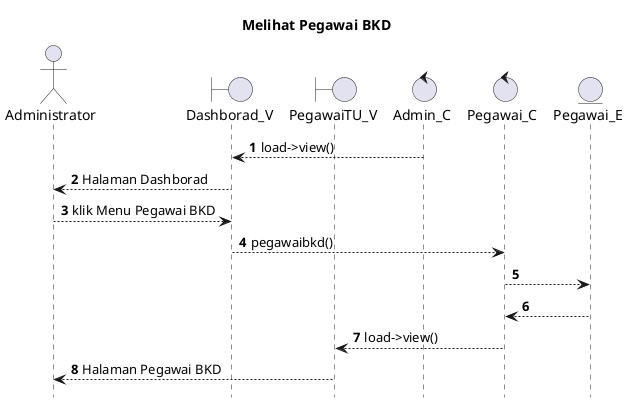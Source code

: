 @startuml

autonumber
hide footbox
title Melihat Pegawai BKD

Actor Administrator
boundary Dashborad_V
boundary PegawaiTU_V
control Admin_C
control Pegawai_C
Entity Pegawai_E

Admin_C --> Dashborad_V: load->view()
Dashborad_V --> Administrator: Halaman Dashborad
Administrator --> Dashborad_V: klik Menu Pegawai BKD
Dashborad_V --> Pegawai_C: pegawaibkd()
Pegawai_C --> Pegawai_E:
    
    Pegawai_E --> Pegawai_C:
    Pegawai_C --> PegawaiTU_V: load->view()
    PegawaiTU_V --> Administrator: Halaman Pegawai BKD

@enduml